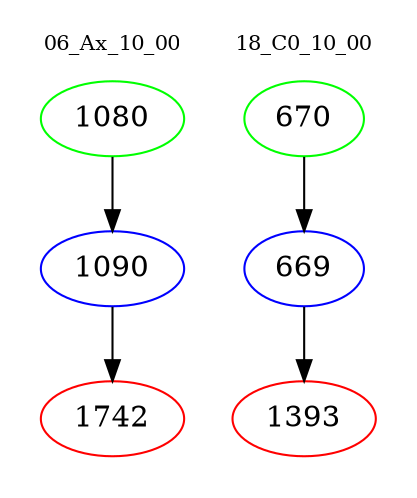 digraph{
subgraph cluster_0 {
color = white
label = "06_Ax_10_00";
fontsize=10;
T0_1080 [label="1080", color="green"]
T0_1080 -> T0_1090 [color="black"]
T0_1090 [label="1090", color="blue"]
T0_1090 -> T0_1742 [color="black"]
T0_1742 [label="1742", color="red"]
}
subgraph cluster_1 {
color = white
label = "18_C0_10_00";
fontsize=10;
T1_670 [label="670", color="green"]
T1_670 -> T1_669 [color="black"]
T1_669 [label="669", color="blue"]
T1_669 -> T1_1393 [color="black"]
T1_1393 [label="1393", color="red"]
}
}
